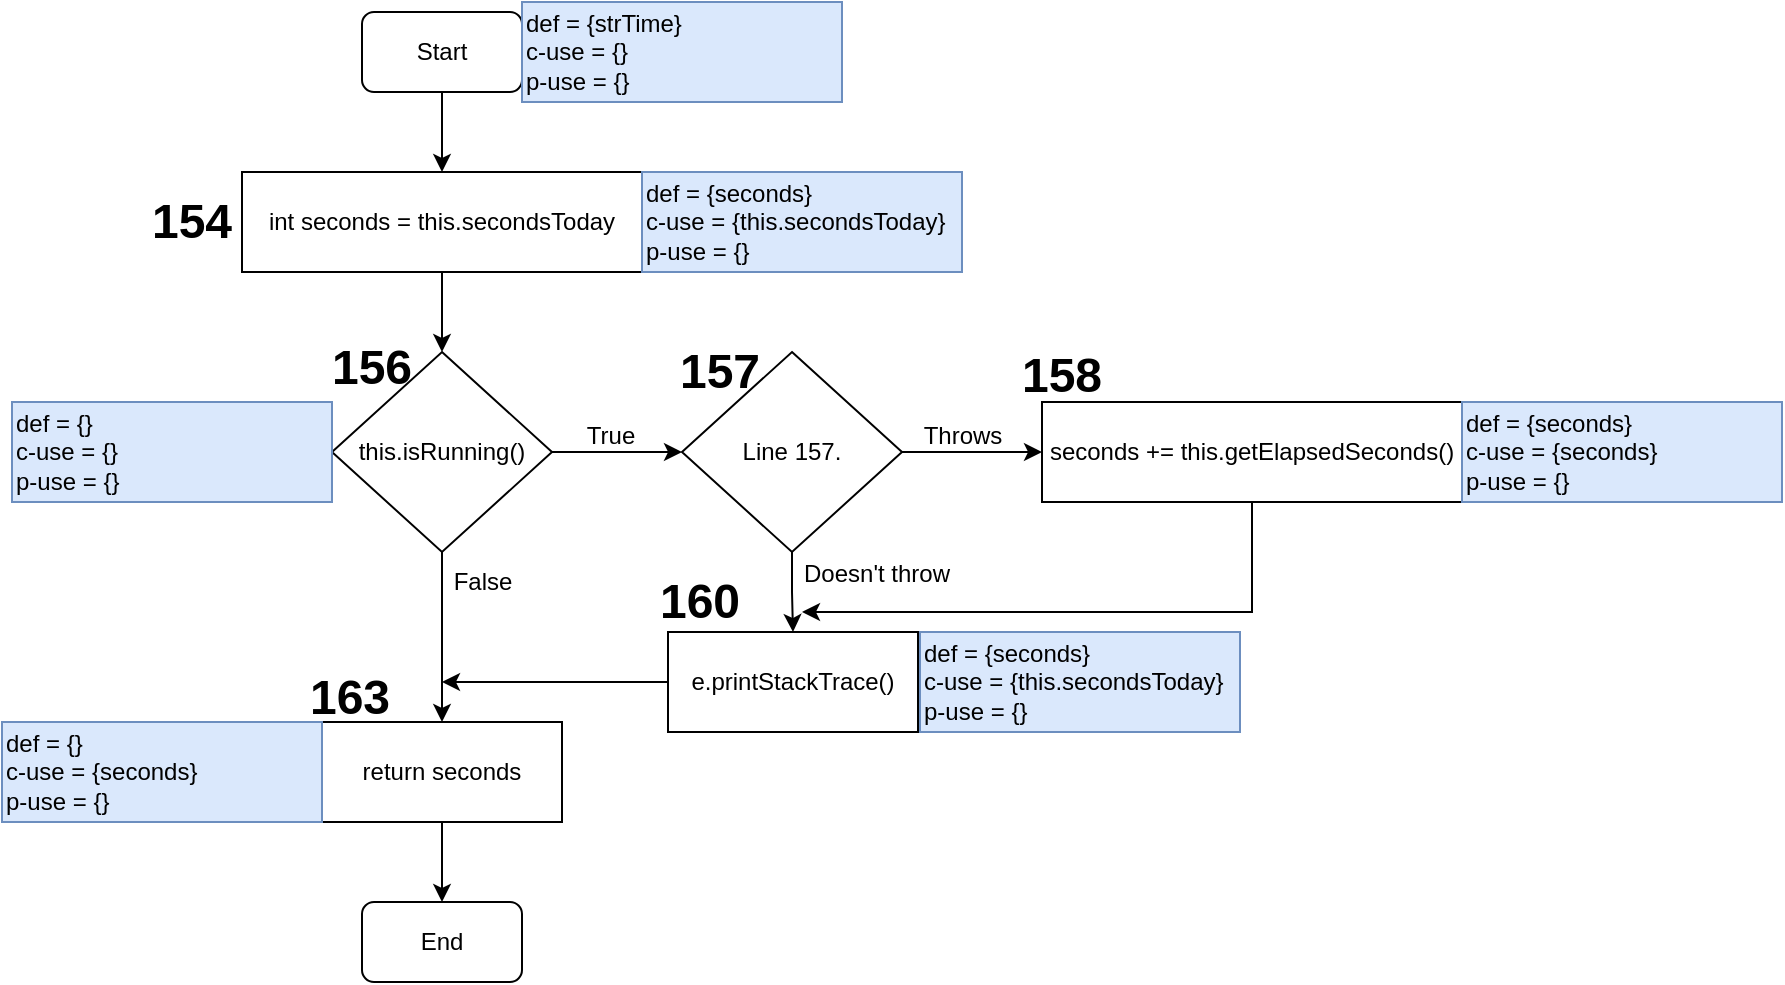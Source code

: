 <mxfile version="20.5.3" type="device"><diagram id="CKMuyOVFXBSNOek2tF16" name="Page-1"><mxGraphModel dx="1422" dy="690" grid="1" gridSize="10" guides="1" tooltips="1" connect="1" arrows="1" fold="1" page="1" pageScale="1" pageWidth="850" pageHeight="1100" math="0" shadow="0"><root><mxCell id="0"/><mxCell id="1" parent="0"/><mxCell id="N9Z5kLvvyYl4GDnrNzdK-1" style="edgeStyle=orthogonalEdgeStyle;rounded=0;orthogonalLoop=1;jettySize=auto;html=1;exitX=0.5;exitY=1;exitDx=0;exitDy=0;entryX=0.5;entryY=0;entryDx=0;entryDy=0;" edge="1" parent="1" source="N9Z5kLvvyYl4GDnrNzdK-2" target="N9Z5kLvvyYl4GDnrNzdK-4"><mxGeometry relative="1" as="geometry"><mxPoint x="400" y="90" as="targetPoint"/></mxGeometry></mxCell><mxCell id="N9Z5kLvvyYl4GDnrNzdK-2" value="Start" style="rounded=1;whiteSpace=wrap;html=1;" vertex="1" parent="1"><mxGeometry x="360" y="20" width="80" height="40" as="geometry"/></mxCell><mxCell id="N9Z5kLvvyYl4GDnrNzdK-3" value="" style="edgeStyle=orthogonalEdgeStyle;rounded=0;orthogonalLoop=1;jettySize=auto;html=1;" edge="1" parent="1" source="N9Z5kLvvyYl4GDnrNzdK-4" target="N9Z5kLvvyYl4GDnrNzdK-8"><mxGeometry relative="1" as="geometry"/></mxCell><mxCell id="N9Z5kLvvyYl4GDnrNzdK-4" value="int seconds = this.secondsToday" style="rounded=0;whiteSpace=wrap;html=1;gradientColor=none;" vertex="1" parent="1"><mxGeometry x="300" y="100" width="200" height="50" as="geometry"/></mxCell><mxCell id="N9Z5kLvvyYl4GDnrNzdK-5" value="def = {seconds}&lt;br&gt;c-use = {this.secondsToday}&lt;br&gt;p-use = {}" style="text;html=1;strokeColor=#6c8ebf;fillColor=#dae8fc;align=left;verticalAlign=middle;whiteSpace=wrap;rounded=0;" vertex="1" parent="1"><mxGeometry x="500" y="100" width="160" height="50" as="geometry"/></mxCell><mxCell id="N9Z5kLvvyYl4GDnrNzdK-6" value="" style="edgeStyle=orthogonalEdgeStyle;rounded=0;orthogonalLoop=1;jettySize=auto;html=1;fontSize=24;entryX=0;entryY=0.5;entryDx=0;entryDy=0;" edge="1" parent="1" source="N9Z5kLvvyYl4GDnrNzdK-8" target="N9Z5kLvvyYl4GDnrNzdK-19"><mxGeometry relative="1" as="geometry"><mxPoint x="530" y="240" as="targetPoint"/></mxGeometry></mxCell><mxCell id="N9Z5kLvvyYl4GDnrNzdK-7" value="" style="edgeStyle=orthogonalEdgeStyle;rounded=0;orthogonalLoop=1;jettySize=auto;html=1;fontSize=12;" edge="1" parent="1" source="N9Z5kLvvyYl4GDnrNzdK-8" target="N9Z5kLvvyYl4GDnrNzdK-13"><mxGeometry relative="1" as="geometry"/></mxCell><mxCell id="N9Z5kLvvyYl4GDnrNzdK-8" value="this.isRunning()" style="rhombus;whiteSpace=wrap;html=1;gradientColor=none;" vertex="1" parent="1"><mxGeometry x="345" y="190" width="110" height="100" as="geometry"/></mxCell><mxCell id="N9Z5kLvvyYl4GDnrNzdK-9" value="&lt;font style=&quot;font-size: 24px;&quot;&gt;154&lt;/font&gt;" style="text;html=1;strokeColor=none;fillColor=none;align=center;verticalAlign=middle;whiteSpace=wrap;rounded=0;fontStyle=1" vertex="1" parent="1"><mxGeometry x="250" y="100" width="50" height="50" as="geometry"/></mxCell><mxCell id="N9Z5kLvvyYl4GDnrNzdK-10" value="&lt;font style=&quot;font-size: 24px;&quot;&gt;156&lt;/font&gt;" style="text;html=1;strokeColor=none;fillColor=none;align=center;verticalAlign=middle;whiteSpace=wrap;rounded=0;fontStyle=1" vertex="1" parent="1"><mxGeometry x="345" y="173" width="40" height="50" as="geometry"/></mxCell><mxCell id="N9Z5kLvvyYl4GDnrNzdK-11" value="&lt;font style=&quot;font-size: 12px;&quot;&gt;True&lt;/font&gt;" style="text;html=1;align=center;verticalAlign=middle;resizable=0;points=[];autosize=1;strokeColor=none;fillColor=none;fontSize=24;" vertex="1" parent="1"><mxGeometry x="459" y="208" width="50" height="40" as="geometry"/></mxCell><mxCell id="N9Z5kLvvyYl4GDnrNzdK-12" value="" style="edgeStyle=orthogonalEdgeStyle;rounded=0;orthogonalLoop=1;jettySize=auto;html=1;fontSize=12;" edge="1" parent="1" source="N9Z5kLvvyYl4GDnrNzdK-13" target="N9Z5kLvvyYl4GDnrNzdK-15"><mxGeometry relative="1" as="geometry"/></mxCell><mxCell id="N9Z5kLvvyYl4GDnrNzdK-13" value="return seconds" style="rounded=0;whiteSpace=wrap;html=1;gradientColor=none;" vertex="1" parent="1"><mxGeometry x="340" y="375" width="120" height="50" as="geometry"/></mxCell><mxCell id="N9Z5kLvvyYl4GDnrNzdK-14" value="&lt;font style=&quot;font-size: 12px;&quot;&gt;False&lt;/font&gt;" style="text;html=1;align=center;verticalAlign=middle;resizable=0;points=[];autosize=1;strokeColor=none;fillColor=none;fontSize=24;" vertex="1" parent="1"><mxGeometry x="395" y="281" width="50" height="40" as="geometry"/></mxCell><mxCell id="N9Z5kLvvyYl4GDnrNzdK-15" value="End" style="rounded=1;whiteSpace=wrap;html=1;" vertex="1" parent="1"><mxGeometry x="360" y="465" width="80" height="40" as="geometry"/></mxCell><mxCell id="N9Z5kLvvyYl4GDnrNzdK-16" value="def = {}&lt;br&gt;c-use = {}&lt;br&gt;p-use = {}" style="text;html=1;strokeColor=#6c8ebf;fillColor=#dae8fc;align=left;verticalAlign=middle;whiteSpace=wrap;rounded=0;" vertex="1" parent="1"><mxGeometry x="185" y="215" width="160" height="50" as="geometry"/></mxCell><mxCell id="N9Z5kLvvyYl4GDnrNzdK-17" value="" style="edgeStyle=orthogonalEdgeStyle;rounded=0;orthogonalLoop=1;jettySize=auto;html=1;fontSize=12;" edge="1" parent="1" source="N9Z5kLvvyYl4GDnrNzdK-19" target="N9Z5kLvvyYl4GDnrNzdK-21"><mxGeometry relative="1" as="geometry"/></mxCell><mxCell id="N9Z5kLvvyYl4GDnrNzdK-18" value="" style="edgeStyle=orthogonalEdgeStyle;rounded=0;orthogonalLoop=1;jettySize=auto;html=1;fontSize=12;" edge="1" parent="1" source="N9Z5kLvvyYl4GDnrNzdK-19" target="N9Z5kLvvyYl4GDnrNzdK-29"><mxGeometry relative="1" as="geometry"/></mxCell><mxCell id="N9Z5kLvvyYl4GDnrNzdK-19" value="Line 157." style="rhombus;whiteSpace=wrap;html=1;gradientColor=none;" vertex="1" parent="1"><mxGeometry x="520" y="190" width="110" height="100" as="geometry"/></mxCell><mxCell id="N9Z5kLvvyYl4GDnrNzdK-20" style="edgeStyle=orthogonalEdgeStyle;rounded=0;orthogonalLoop=1;jettySize=auto;html=1;fontSize=12;" edge="1" parent="1" source="N9Z5kLvvyYl4GDnrNzdK-21"><mxGeometry relative="1" as="geometry"><mxPoint x="580" y="320" as="targetPoint"/><Array as="points"><mxPoint x="805" y="320"/></Array></mxGeometry></mxCell><mxCell id="N9Z5kLvvyYl4GDnrNzdK-21" value="seconds += this.getElapsedSeconds()" style="rounded=0;whiteSpace=wrap;html=1;gradientColor=none;" vertex="1" parent="1"><mxGeometry x="700" y="215" width="210" height="50" as="geometry"/></mxCell><mxCell id="N9Z5kLvvyYl4GDnrNzdK-22" value="def = {seconds}&lt;br&gt;c-use = {seconds}&lt;br&gt;p-use = {}" style="text;html=1;strokeColor=#6c8ebf;fillColor=#dae8fc;align=left;verticalAlign=middle;whiteSpace=wrap;rounded=0;" vertex="1" parent="1"><mxGeometry x="910" y="215" width="160" height="50" as="geometry"/></mxCell><mxCell id="N9Z5kLvvyYl4GDnrNzdK-23" value="def = {strTime}&lt;br&gt;c-use = {}&lt;br&gt;p-use = {}" style="text;html=1;strokeColor=#6c8ebf;fillColor=#dae8fc;align=left;verticalAlign=middle;whiteSpace=wrap;rounded=0;" vertex="1" parent="1"><mxGeometry x="440" y="15" width="160" height="50" as="geometry"/></mxCell><mxCell id="N9Z5kLvvyYl4GDnrNzdK-24" value="&lt;font style=&quot;font-size: 12px;&quot;&gt;Throws&lt;/font&gt;" style="text;html=1;align=center;verticalAlign=middle;resizable=0;points=[];autosize=1;strokeColor=none;fillColor=none;fontSize=24;" vertex="1" parent="1"><mxGeometry x="630" y="208" width="60" height="40" as="geometry"/></mxCell><mxCell id="N9Z5kLvvyYl4GDnrNzdK-25" value="&lt;font style=&quot;font-size: 24px;&quot;&gt;157&lt;br&gt;&lt;/font&gt;" style="text;html=1;strokeColor=none;fillColor=none;align=center;verticalAlign=middle;whiteSpace=wrap;rounded=0;fontStyle=1" vertex="1" parent="1"><mxGeometry x="519" y="175" width="40" height="50" as="geometry"/></mxCell><mxCell id="N9Z5kLvvyYl4GDnrNzdK-26" value="&lt;font style=&quot;font-size: 24px;&quot;&gt;163&lt;/font&gt;" style="text;html=1;strokeColor=none;fillColor=none;align=center;verticalAlign=middle;whiteSpace=wrap;rounded=0;fontStyle=1" vertex="1" parent="1"><mxGeometry x="334" y="338" width="40" height="50" as="geometry"/></mxCell><mxCell id="N9Z5kLvvyYl4GDnrNzdK-27" value="def = {}&lt;br&gt;c-use = {seconds}&lt;br&gt;p-use = {}" style="text;html=1;strokeColor=#6c8ebf;fillColor=#dae8fc;align=left;verticalAlign=middle;whiteSpace=wrap;rounded=0;" vertex="1" parent="1"><mxGeometry x="180" y="375" width="160" height="50" as="geometry"/></mxCell><mxCell id="N9Z5kLvvyYl4GDnrNzdK-28" value="&lt;font style=&quot;font-size: 24px;&quot;&gt;158&lt;br&gt;&lt;/font&gt;" style="text;html=1;strokeColor=none;fillColor=none;align=center;verticalAlign=middle;whiteSpace=wrap;rounded=0;fontStyle=1" vertex="1" parent="1"><mxGeometry x="690" y="177" width="40" height="50" as="geometry"/></mxCell><mxCell id="N9Z5kLvvyYl4GDnrNzdK-29" value="e.printStackTrace()" style="rounded=0;whiteSpace=wrap;html=1;gradientColor=none;" vertex="1" parent="1"><mxGeometry x="513" y="330" width="125" height="50" as="geometry"/></mxCell><mxCell id="N9Z5kLvvyYl4GDnrNzdK-30" value="def = {seconds}&lt;br&gt;c-use = {this.secondsToday}&lt;br&gt;p-use = {}" style="text;html=1;strokeColor=#6c8ebf;fillColor=#dae8fc;align=left;verticalAlign=middle;whiteSpace=wrap;rounded=0;" vertex="1" parent="1"><mxGeometry x="639" y="330" width="160" height="50" as="geometry"/></mxCell><mxCell id="N9Z5kLvvyYl4GDnrNzdK-31" value="&lt;font style=&quot;font-size: 12px;&quot;&gt;Doesn't throw&lt;/font&gt;" style="text;html=1;align=center;verticalAlign=middle;resizable=0;points=[];autosize=1;strokeColor=none;fillColor=none;fontSize=24;" vertex="1" parent="1"><mxGeometry x="567" y="277" width="100" height="40" as="geometry"/></mxCell><mxCell id="N9Z5kLvvyYl4GDnrNzdK-32" value="" style="endArrow=classic;html=1;rounded=0;fontSize=12;exitX=0;exitY=0.5;exitDx=0;exitDy=0;" edge="1" parent="1" source="N9Z5kLvvyYl4GDnrNzdK-29"><mxGeometry width="50" height="50" relative="1" as="geometry"><mxPoint x="410" y="390" as="sourcePoint"/><mxPoint x="400" y="355" as="targetPoint"/></mxGeometry></mxCell><mxCell id="N9Z5kLvvyYl4GDnrNzdK-33" value="&lt;font style=&quot;font-size: 24px;&quot;&gt;160&lt;br&gt;&lt;/font&gt;" style="text;html=1;strokeColor=none;fillColor=none;align=center;verticalAlign=middle;whiteSpace=wrap;rounded=0;fontStyle=1" vertex="1" parent="1"><mxGeometry x="509" y="290" width="40" height="50" as="geometry"/></mxCell></root></mxGraphModel></diagram></mxfile>